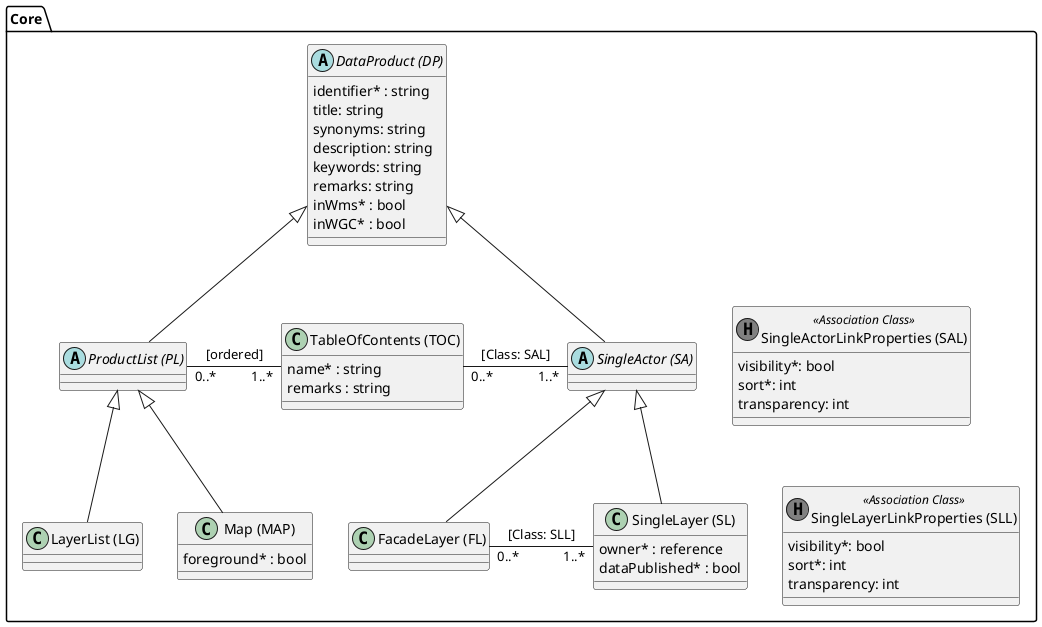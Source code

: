 @startuml

package Core {
  abstract class "DataProduct (DP)" as dp {
      identifier* : string
      title: string
      synonyms: string
      description: string
      keywords: string
      remarks: string
      inWms* : bool
      inWGC* : bool
  }
  
  abstract class "ProductList (PL)" as pl

  class "LayerList (LG)" as ll

  class "Map (MAP)" as map {
    foreground* : bool
  }
  
  class "TableOfContents (TOC)" as toc {
    name* : string
    remarks : string
  }
  
  abstract class "SingleActor (SA)" as sa

  class "FacadeLayer (FL)" as fl

  class "SingleLayer (SL)" as sl {
    owner* : reference
    dataPublished* : bool
  }
  
  class "SingleLayerLinkProperties (SLL)" as sll << (H, grey) Association Class >> {
      visibility*: bool
      sort*: int
      transparency: int
  }

  class "SingleActorLinkProperties (SAL)" as sal << (H, grey) Association Class >> {
      visibility*: bool
      sort*: int
      transparency: int
  }
  
  dp <|-- pl
  pl <|-- ll
  pl <|-- map
  
  dp <|-- sa
  sa <|-- sl
  sa <|-- fl
  
  pl "0..*" - "1..*" toc : [ordered]
  
  toc "0..*" - "1..*" sa : [Class: SAL]  
  fl "0..*" - "1..*" sl : [Class: SLL]
  
  'layout help
  sa -[hidden]> sal
  sl -[hidden]> sll
}

@enduml